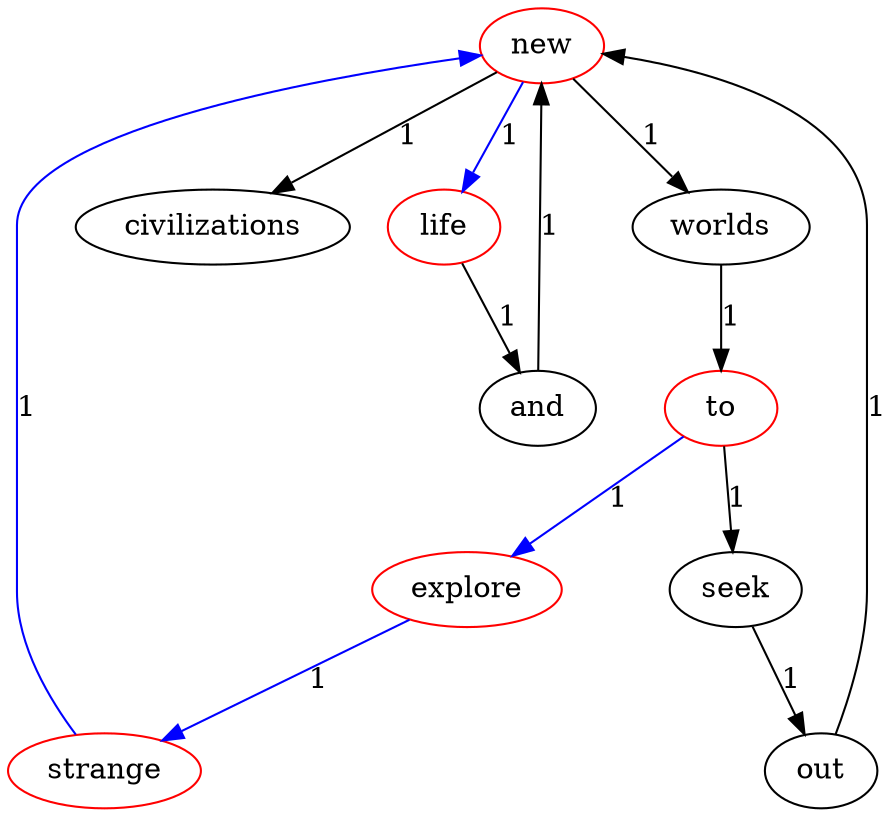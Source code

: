 digraph G{
new [color=red];
worlds;
explore [color=red];
and;
to [color=red];
civilizations;
seek;
life [color=red];
strange [color=red];
out;
new->worlds[label=1];
new->civilizations[label=1];
new->life[label=1, color=blue];
worlds->to[label=1];
explore->strange[label=1, color=blue];
and->new[label=1];
to->explore[label=1, color=blue];
to->seek[label=1];
seek->out[label=1];
strange->new[label=1, color=blue];
life->and[label=1];
out->new[label=1];
}
